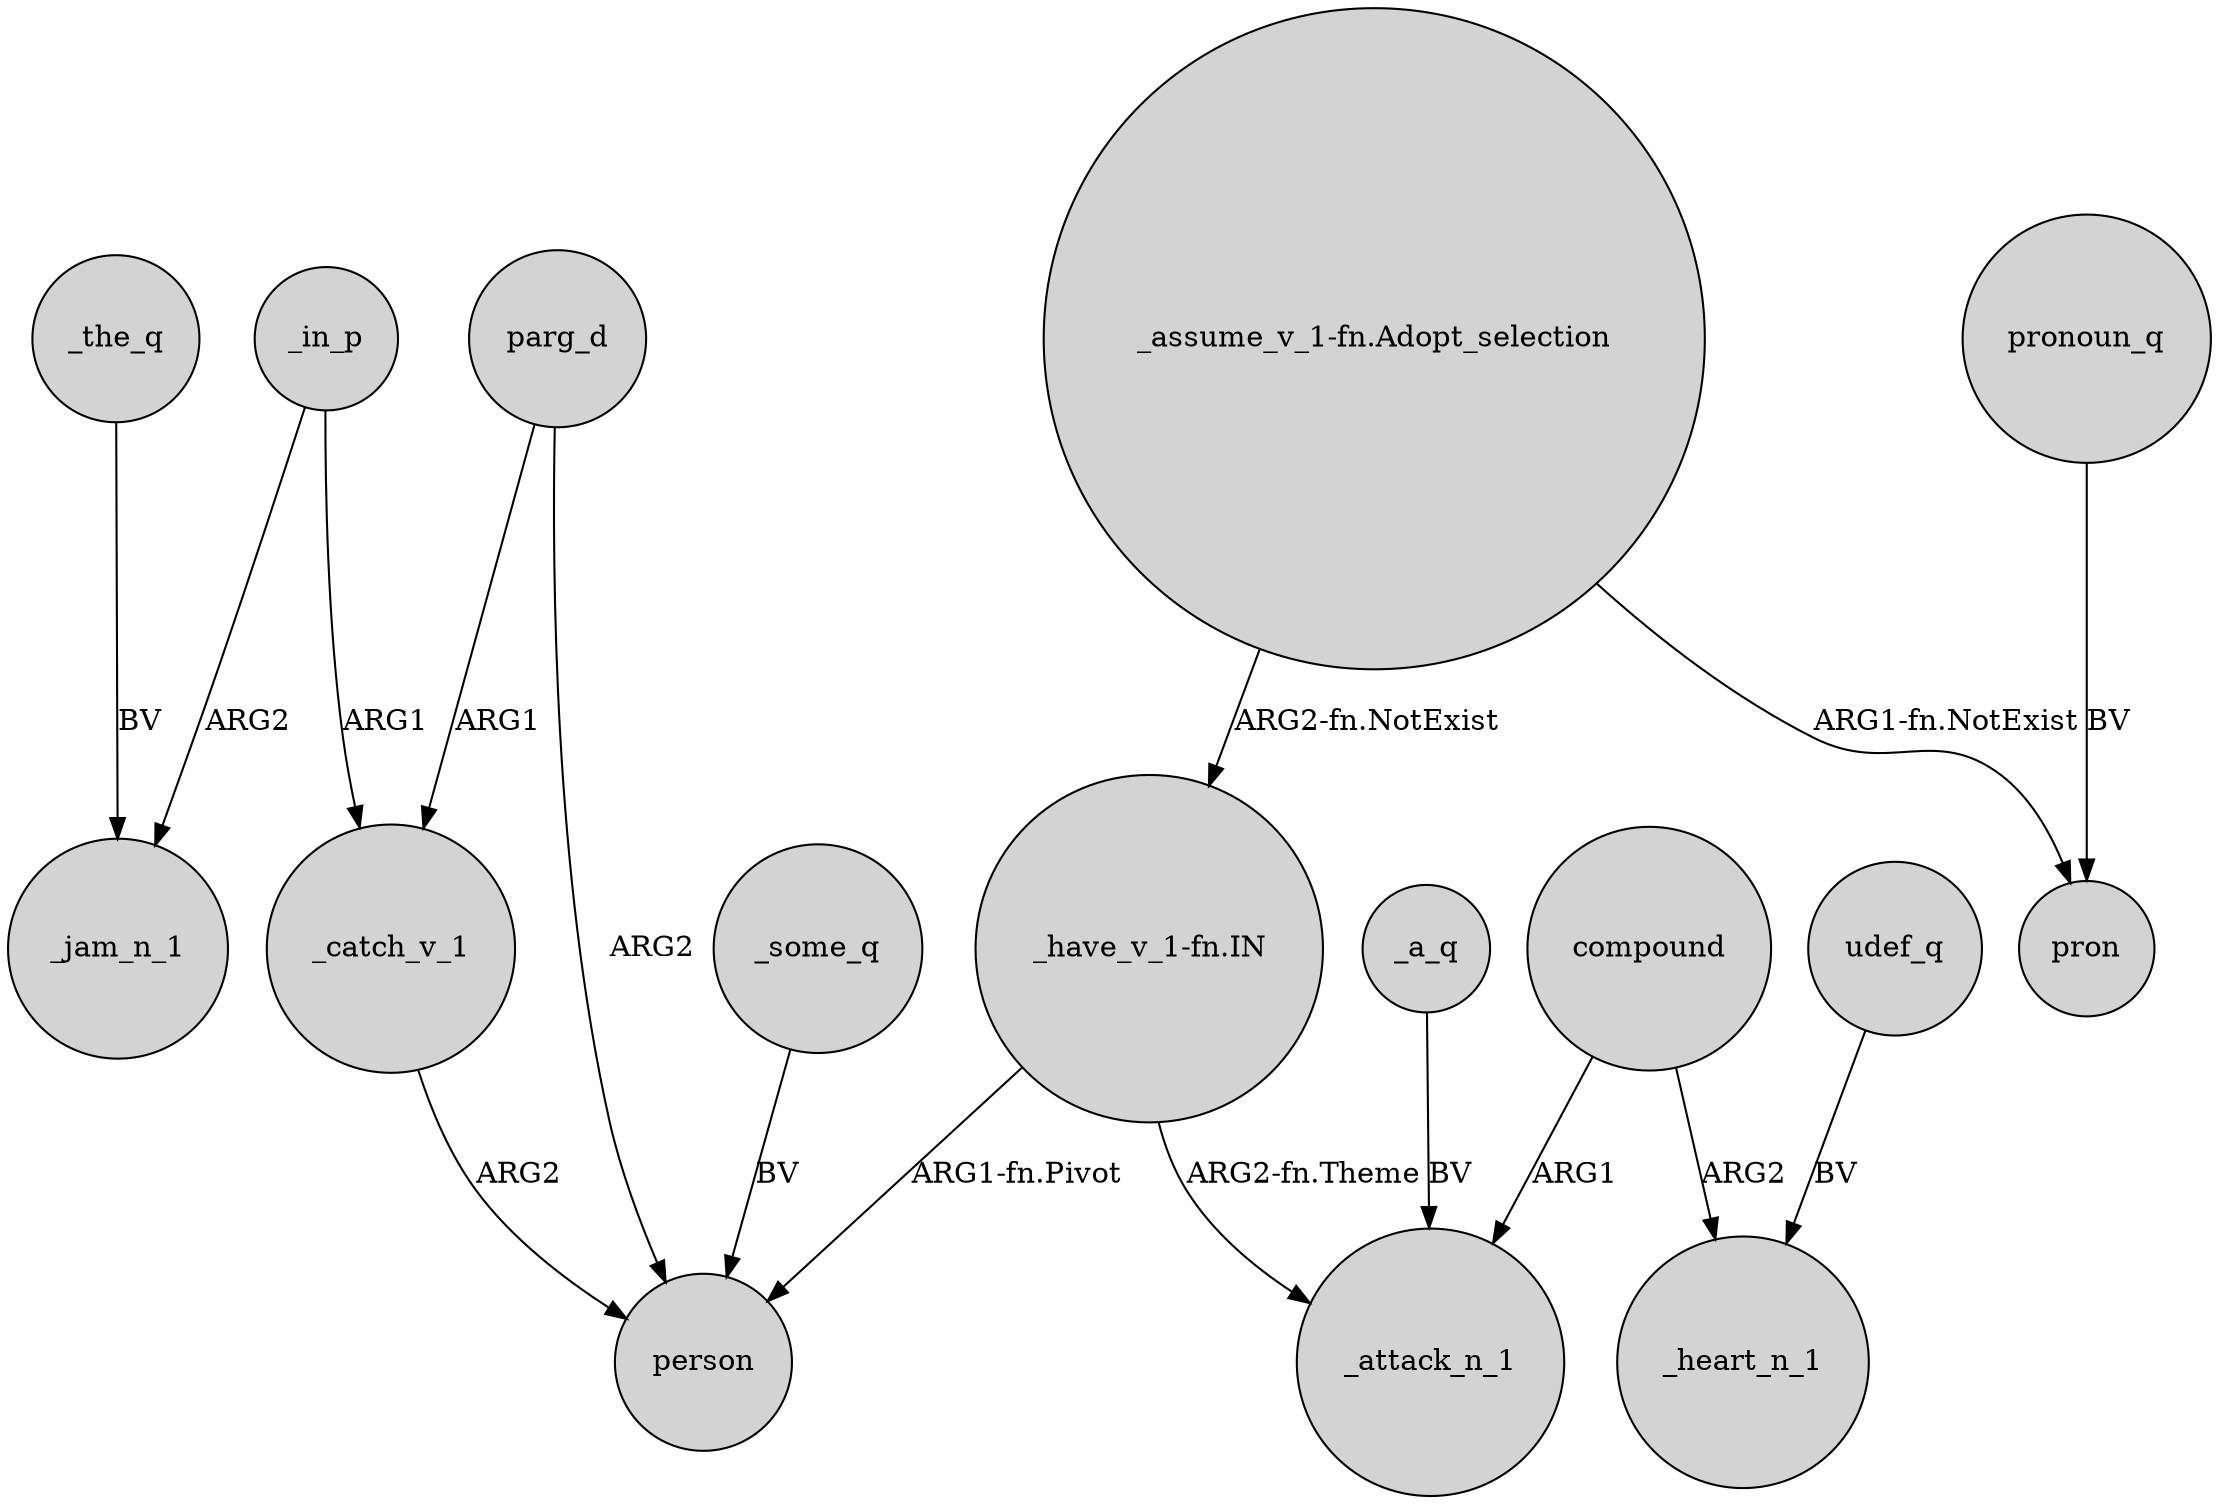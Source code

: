 digraph {
	node [shape=circle style=filled]
	_the_q -> _jam_n_1 [label=BV]
	parg_d -> person [label=ARG2]
	"_assume_v_1-fn.Adopt_selection" -> pron [label="ARG1-fn.NotExist"]
	"_assume_v_1-fn.Adopt_selection" -> "_have_v_1-fn.IN" [label="ARG2-fn.NotExist"]
	"_have_v_1-fn.IN" -> person [label="ARG1-fn.Pivot"]
	_a_q -> _attack_n_1 [label=BV]
	compound -> _heart_n_1 [label=ARG2]
	_in_p -> _catch_v_1 [label=ARG1]
	_some_q -> person [label=BV]
	compound -> _attack_n_1 [label=ARG1]
	_catch_v_1 -> person [label=ARG2]
	parg_d -> _catch_v_1 [label=ARG1]
	_in_p -> _jam_n_1 [label=ARG2]
	"_have_v_1-fn.IN" -> _attack_n_1 [label="ARG2-fn.Theme"]
	udef_q -> _heart_n_1 [label=BV]
	pronoun_q -> pron [label=BV]
}
